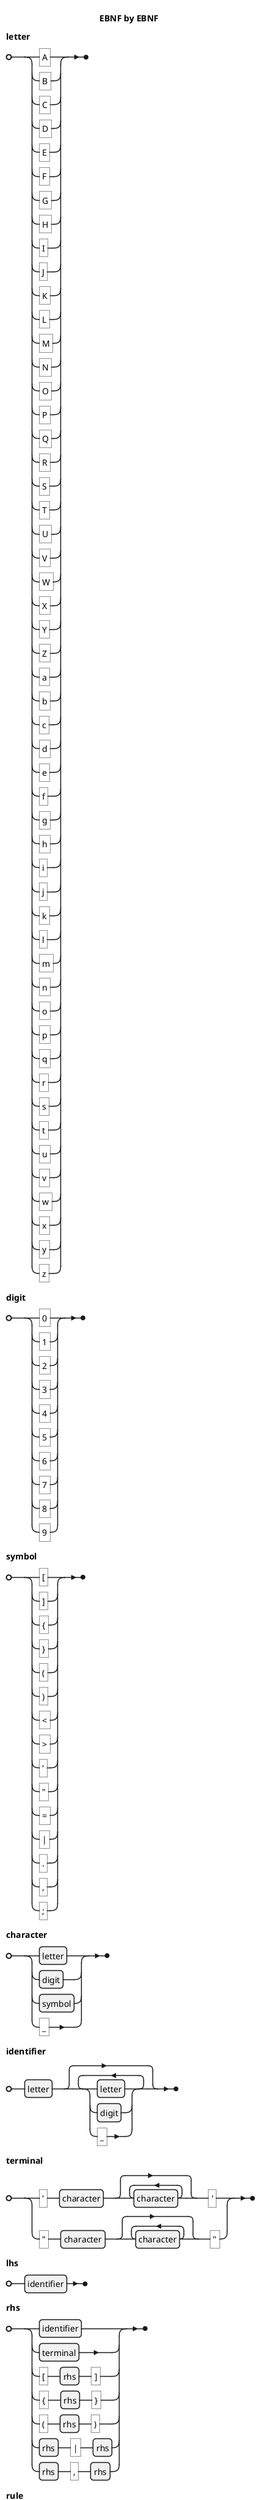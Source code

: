 {
  "sha1": "c0qxp3wk3u8jrcf4g2cqyvbay8frabs",
  "insertion": {
    "when": "2024-06-01T09:03:00.743Z",
    "url": "https://en.wikipedia.org/wiki/Extended_Backus%E2%80%93Naur_form",
    "user": "plantuml@gmail.com"
  }
}
@startebnf
title EBNF by EBNF

letter = "A" | "B" | "C" | "D" | "E" | "F" | "G"
       | "H" | "I" | "J" | "K" | "L" | "M" | "N"
       | "O" | "P" | "Q" | "R" | "S" | "T" | "U"
       | "V" | "W" | "X" | "Y" | "Z" | "a" | "b"
       | "c" | "d" | "e" | "f" | "g" | "h" | "i"
       | "j" | "k" | "l" | "m" | "n" | "o" | "p"
       | "q" | "r" | "s" | "t" | "u" | "v" | "w"
       | "x" | "y" | "z" ;
digit = "0" | "1" | "2" | "3" | "4" | "5" | "6" | "7" | "8" | "9" ;
symbol = "[" | "]" | "{" | "}" | "(" | ")" | "<" | ">"
       | "'" | '"' | "=" | "|" | "." | "," | ";" ;
character = letter | digit | symbol | "_" ;
 
identifier = letter , { letter | digit | "_" } ;
terminal = "'" , character , { character } , "'" 
         | '"' , character , { character } , '"' ;
 
lhs = identifier ;
rhs = identifier
     | terminal
     | "[" , rhs , "]"
     | "{" , rhs , "}"
     | "(" , rhs , ")"
     | rhs , "|" , rhs
     | rhs , "," , rhs ;

rule = lhs , "=" , rhs , ";" ;
grammar = { rule } ;

legend
this is the legend
end legend

@endebnf
